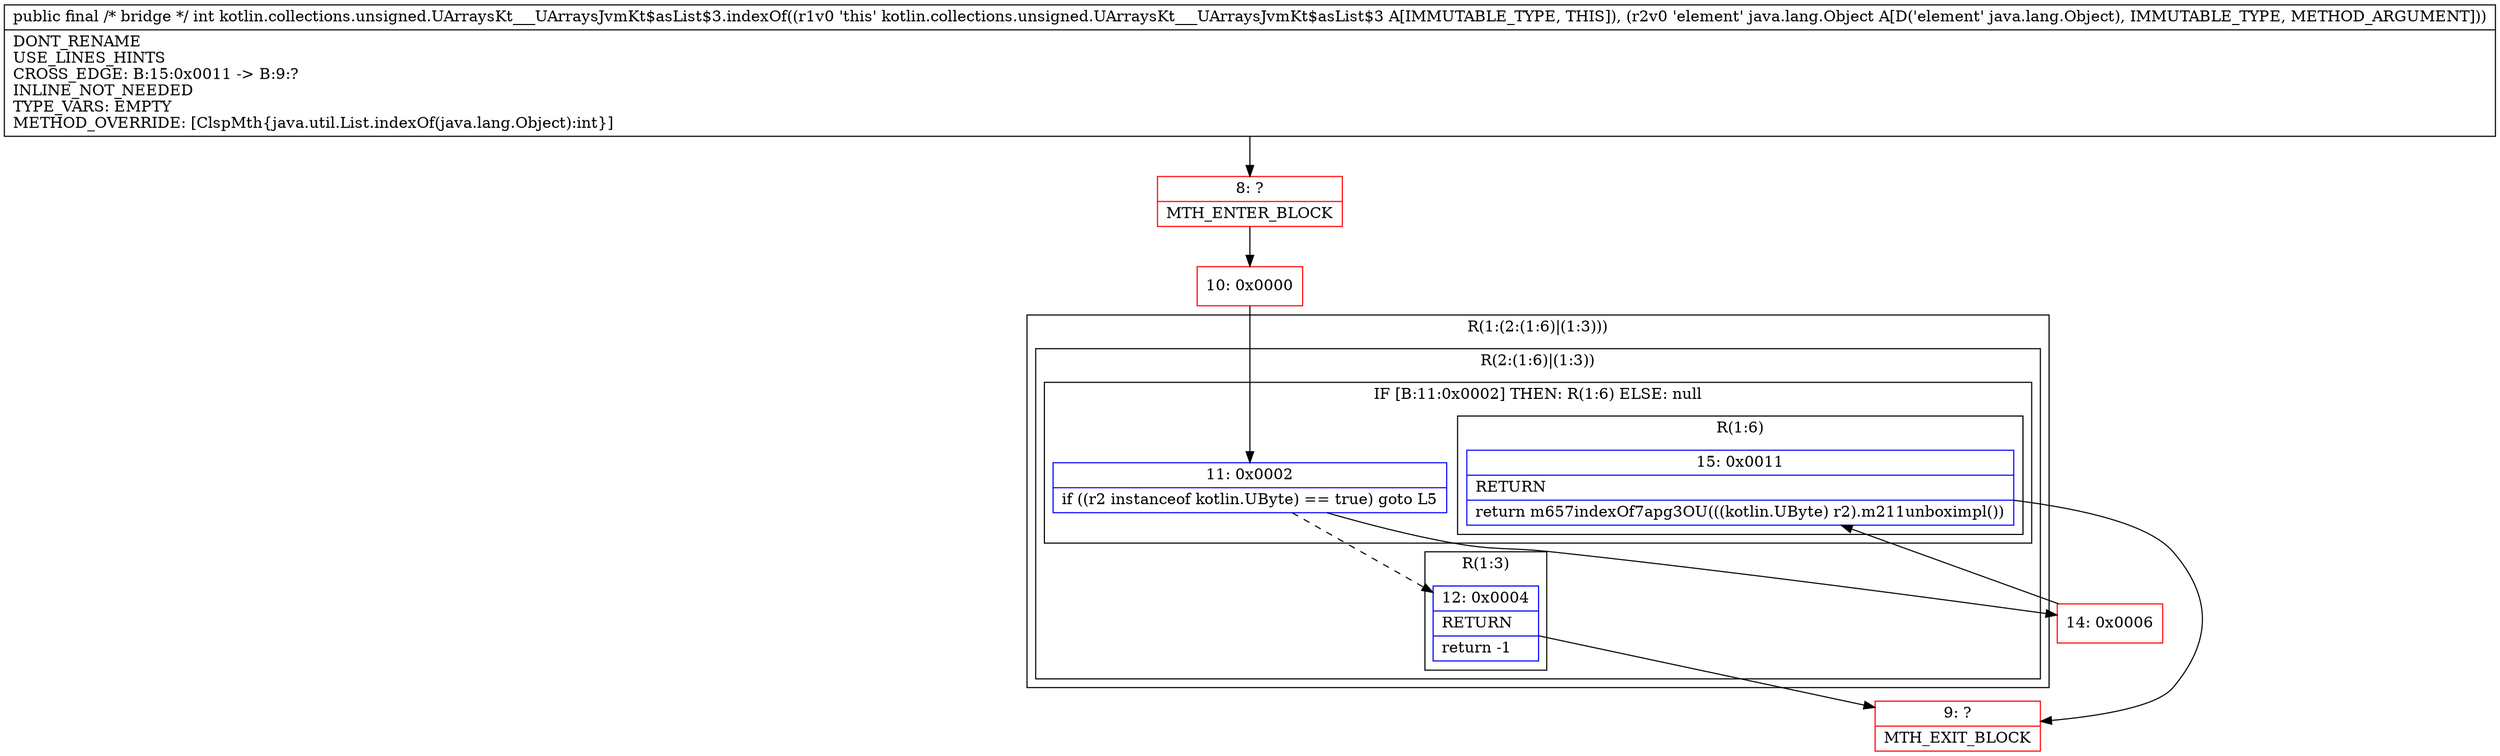digraph "CFG forkotlin.collections.unsigned.UArraysKt___UArraysJvmKt$asList$3.indexOf(Ljava\/lang\/Object;)I" {
subgraph cluster_Region_1249364696 {
label = "R(1:(2:(1:6)|(1:3)))";
node [shape=record,color=blue];
subgraph cluster_Region_503108002 {
label = "R(2:(1:6)|(1:3))";
node [shape=record,color=blue];
subgraph cluster_IfRegion_1508096060 {
label = "IF [B:11:0x0002] THEN: R(1:6) ELSE: null";
node [shape=record,color=blue];
Node_11 [shape=record,label="{11\:\ 0x0002|if ((r2 instanceof kotlin.UByte) == true) goto L5\l}"];
subgraph cluster_Region_452998396 {
label = "R(1:6)";
node [shape=record,color=blue];
Node_15 [shape=record,label="{15\:\ 0x0011|RETURN\l|return m657indexOf7apg3OU(((kotlin.UByte) r2).m211unboximpl())\l}"];
}
}
subgraph cluster_Region_1876233294 {
label = "R(1:3)";
node [shape=record,color=blue];
Node_12 [shape=record,label="{12\:\ 0x0004|RETURN\l|return \-1\l}"];
}
}
}
Node_8 [shape=record,color=red,label="{8\:\ ?|MTH_ENTER_BLOCK\l}"];
Node_10 [shape=record,color=red,label="{10\:\ 0x0000}"];
Node_9 [shape=record,color=red,label="{9\:\ ?|MTH_EXIT_BLOCK\l}"];
Node_14 [shape=record,color=red,label="{14\:\ 0x0006}"];
MethodNode[shape=record,label="{public final \/* bridge *\/ int kotlin.collections.unsigned.UArraysKt___UArraysJvmKt$asList$3.indexOf((r1v0 'this' kotlin.collections.unsigned.UArraysKt___UArraysJvmKt$asList$3 A[IMMUTABLE_TYPE, THIS]), (r2v0 'element' java.lang.Object A[D('element' java.lang.Object), IMMUTABLE_TYPE, METHOD_ARGUMENT]))  | DONT_RENAME\lUSE_LINES_HINTS\lCROSS_EDGE: B:15:0x0011 \-\> B:9:?\lINLINE_NOT_NEEDED\lTYPE_VARS: EMPTY\lMETHOD_OVERRIDE: [ClspMth\{java.util.List.indexOf(java.lang.Object):int\}]\l}"];
MethodNode -> Node_8;Node_11 -> Node_12[style=dashed];
Node_11 -> Node_14;
Node_15 -> Node_9;
Node_12 -> Node_9;
Node_8 -> Node_10;
Node_10 -> Node_11;
Node_14 -> Node_15;
}

